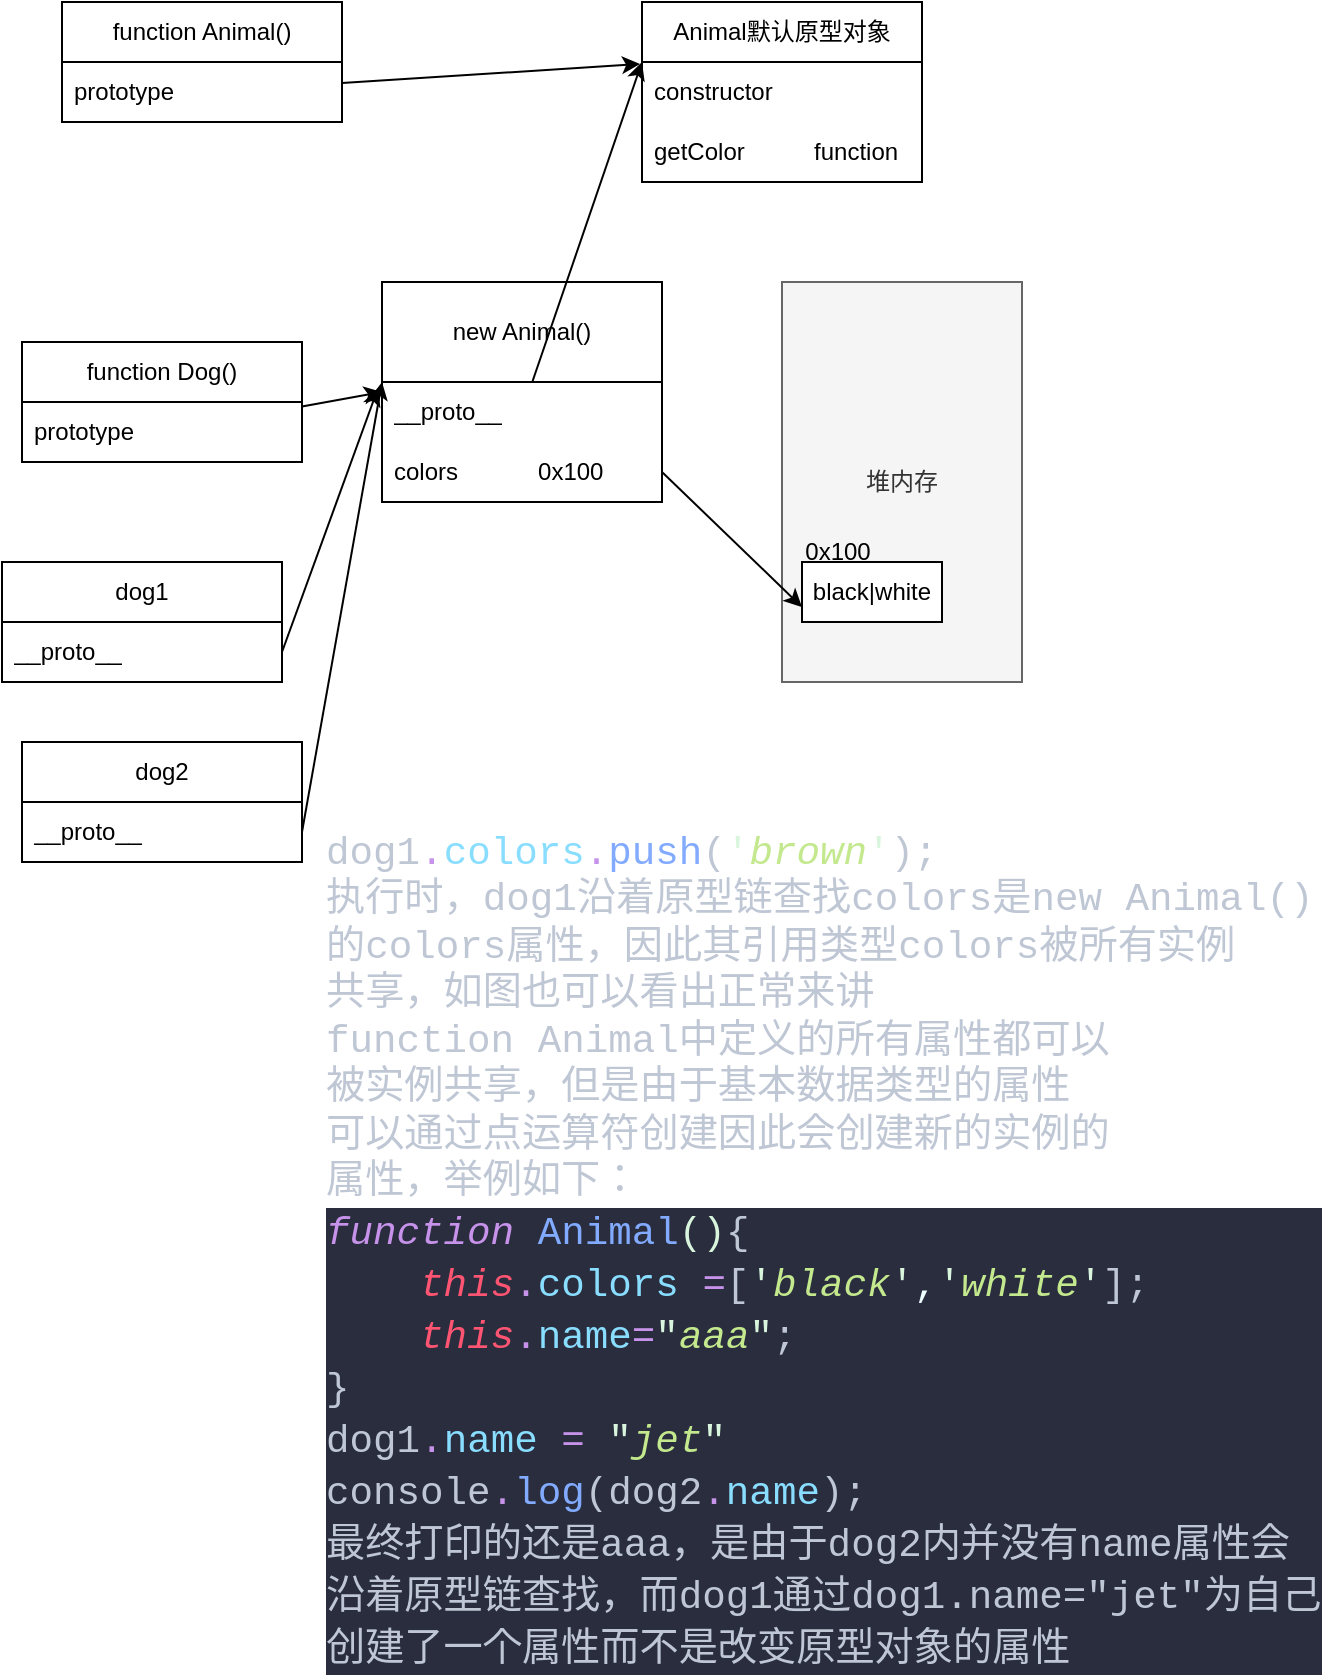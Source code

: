 <mxfile>
    <diagram id="zWHLXcJhT3XU6GD_bitl" name="第 1 页">
        <mxGraphModel dx="680" dy="339" grid="1" gridSize="10" guides="1" tooltips="1" connect="1" arrows="1" fold="1" page="1" pageScale="1" pageWidth="827" pageHeight="1169" math="0" shadow="0">
            <root>
                <mxCell id="0"/>
                <mxCell id="1" parent="0"/>
                <mxCell id="16" value="function Animal()" style="swimlane;fontStyle=0;childLayout=stackLayout;horizontal=1;startSize=30;horizontalStack=0;resizeParent=1;resizeParentMax=0;resizeLast=0;collapsible=1;marginBottom=0;whiteSpace=wrap;html=1;" parent="1" vertex="1">
                    <mxGeometry x="70" y="100" width="140" height="60" as="geometry"/>
                </mxCell>
                <mxCell id="18" value="prototype" style="text;strokeColor=none;fillColor=none;align=left;verticalAlign=middle;spacingLeft=4;spacingRight=4;overflow=hidden;points=[[0,0.5],[1,0.5]];portConstraint=eastwest;rotatable=0;whiteSpace=wrap;html=1;" parent="16" vertex="1">
                    <mxGeometry y="30" width="140" height="30" as="geometry"/>
                </mxCell>
                <mxCell id="24" value="Animal默认原型对象" style="swimlane;fontStyle=0;childLayout=stackLayout;horizontal=1;startSize=30;horizontalStack=0;resizeParent=1;resizeParentMax=0;resizeLast=0;collapsible=1;marginBottom=0;whiteSpace=wrap;html=1;" parent="1" vertex="1">
                    <mxGeometry x="360" y="100" width="140" height="90" as="geometry"/>
                </mxCell>
                <mxCell id="27" value="constructor&amp;nbsp;" style="text;strokeColor=none;fillColor=none;align=left;verticalAlign=middle;spacingLeft=4;spacingRight=4;overflow=hidden;points=[[0,0.5],[1,0.5]];portConstraint=eastwest;rotatable=0;whiteSpace=wrap;html=1;" parent="24" vertex="1">
                    <mxGeometry y="30" width="140" height="30" as="geometry"/>
                </mxCell>
                <mxCell id="29" value="getColor&amp;nbsp;&lt;span style=&quot;white-space: pre;&quot;&gt;&#x9;&lt;/span&gt;&lt;span style=&quot;white-space: pre;&quot;&gt;&#x9;&lt;/span&gt;function" style="text;strokeColor=none;fillColor=none;align=left;verticalAlign=middle;spacingLeft=4;spacingRight=4;overflow=hidden;points=[[0,0.5],[1,0.5]];portConstraint=eastwest;rotatable=0;whiteSpace=wrap;html=1;" parent="24" vertex="1">
                    <mxGeometry y="60" width="140" height="30" as="geometry"/>
                </mxCell>
                <mxCell id="31" style="edgeStyle=none;html=1;entryX=-0.007;entryY=0.033;entryDx=0;entryDy=0;entryPerimeter=0;" parent="1" source="18" target="27" edge="1">
                    <mxGeometry relative="1" as="geometry"/>
                </mxCell>
                <mxCell id="32" value="function Dog()" style="swimlane;fontStyle=0;childLayout=stackLayout;horizontal=1;startSize=30;horizontalStack=0;resizeParent=1;resizeParentMax=0;resizeLast=0;collapsible=1;marginBottom=0;whiteSpace=wrap;html=1;" parent="1" vertex="1">
                    <mxGeometry x="50" y="270" width="140" height="60" as="geometry">
                        <mxRectangle x="50" y="270" width="120" height="30" as="alternateBounds"/>
                    </mxGeometry>
                </mxCell>
                <mxCell id="33" value="prototype" style="text;strokeColor=none;fillColor=none;align=left;verticalAlign=middle;spacingLeft=4;spacingRight=4;overflow=hidden;points=[[0,0.5],[1,0.5]];portConstraint=eastwest;rotatable=0;whiteSpace=wrap;html=1;" parent="32" vertex="1">
                    <mxGeometry y="30" width="140" height="30" as="geometry"/>
                </mxCell>
                <mxCell id="39" value="new Animal()" style="swimlane;fontStyle=0;childLayout=stackLayout;horizontal=1;startSize=50;horizontalStack=0;resizeParent=1;resizeParentMax=0;resizeLast=0;collapsible=1;marginBottom=0;whiteSpace=wrap;html=1;" parent="1" vertex="1">
                    <mxGeometry x="230" y="240" width="140" height="110" as="geometry"/>
                </mxCell>
                <mxCell id="50" style="edgeStyle=none;html=1;" parent="39" source="40" edge="1">
                    <mxGeometry relative="1" as="geometry">
                        <mxPoint x="130" y="-110" as="targetPoint"/>
                    </mxGeometry>
                </mxCell>
                <mxCell id="40" value="__proto__" style="text;strokeColor=none;fillColor=none;align=left;verticalAlign=middle;spacingLeft=4;spacingRight=4;overflow=hidden;points=[[0,0.5],[1,0.5]];portConstraint=eastwest;rotatable=0;whiteSpace=wrap;html=1;" parent="39" vertex="1">
                    <mxGeometry y="50" width="140" height="30" as="geometry"/>
                </mxCell>
                <mxCell id="43" value="colors&amp;nbsp; &amp;nbsp; &amp;nbsp; &amp;nbsp; &amp;nbsp; &amp;nbsp; 0x100" style="text;strokeColor=none;fillColor=none;align=left;verticalAlign=middle;spacingLeft=4;spacingRight=4;overflow=hidden;points=[[0,0.5],[1,0.5]];portConstraint=eastwest;rotatable=0;whiteSpace=wrap;html=1;" parent="39" vertex="1">
                    <mxGeometry y="80" width="140" height="30" as="geometry"/>
                </mxCell>
                <mxCell id="44" value="堆内存" style="rounded=0;whiteSpace=wrap;html=1;fillColor=#f5f5f5;fontColor=#333333;strokeColor=#666666;" parent="1" vertex="1">
                    <mxGeometry x="430" y="240" width="120" height="200" as="geometry"/>
                </mxCell>
                <mxCell id="45" value="black|white" style="rounded=0;whiteSpace=wrap;html=1;" parent="1" vertex="1">
                    <mxGeometry x="440" y="380" width="70" height="30" as="geometry"/>
                </mxCell>
                <mxCell id="48" value="0x100" style="text;html=1;align=center;verticalAlign=middle;whiteSpace=wrap;rounded=0;" parent="1" vertex="1">
                    <mxGeometry x="440" y="370" width="36" height="10" as="geometry"/>
                </mxCell>
                <mxCell id="49" style="edgeStyle=none;html=1;exitX=1;exitY=0.5;exitDx=0;exitDy=0;entryX=0;entryY=0.75;entryDx=0;entryDy=0;" parent="1" source="43" target="45" edge="1">
                    <mxGeometry relative="1" as="geometry"/>
                </mxCell>
                <mxCell id="51" style="edgeStyle=none;html=1;entryX=0;entryY=0.5;entryDx=0;entryDy=0;" parent="1" source="33" target="39" edge="1">
                    <mxGeometry relative="1" as="geometry"/>
                </mxCell>
                <mxCell id="53" value="dog1" style="swimlane;fontStyle=0;childLayout=stackLayout;horizontal=1;startSize=30;horizontalStack=0;resizeParent=1;resizeParentMax=0;resizeLast=0;collapsible=1;marginBottom=0;whiteSpace=wrap;html=1;" parent="1" vertex="1">
                    <mxGeometry x="40" y="380" width="140" height="60" as="geometry"/>
                </mxCell>
                <mxCell id="54" value="__proto__" style="text;strokeColor=none;fillColor=none;align=left;verticalAlign=middle;spacingLeft=4;spacingRight=4;overflow=hidden;points=[[0,0.5],[1,0.5]];portConstraint=eastwest;rotatable=0;whiteSpace=wrap;html=1;" parent="53" vertex="1">
                    <mxGeometry y="30" width="140" height="30" as="geometry"/>
                </mxCell>
                <mxCell id="57" style="edgeStyle=none;html=1;exitX=1;exitY=0.5;exitDx=0;exitDy=0;entryX=-0.014;entryY=0.1;entryDx=0;entryDy=0;entryPerimeter=0;" parent="1" source="54" target="40" edge="1">
                    <mxGeometry relative="1" as="geometry"/>
                </mxCell>
                <mxCell id="59" value="dog2" style="swimlane;fontStyle=0;childLayout=stackLayout;horizontal=1;startSize=30;horizontalStack=0;resizeParent=1;resizeParentMax=0;resizeLast=0;collapsible=1;marginBottom=0;whiteSpace=wrap;html=1;" parent="1" vertex="1">
                    <mxGeometry x="50" y="470" width="140" height="60" as="geometry"/>
                </mxCell>
                <mxCell id="63" style="edgeStyle=none;html=1;exitX=1;exitY=0.5;exitDx=0;exitDy=0;" parent="59" source="60" edge="1">
                    <mxGeometry relative="1" as="geometry">
                        <mxPoint x="180" y="-180" as="targetPoint"/>
                    </mxGeometry>
                </mxCell>
                <mxCell id="60" value="__proto__" style="text;strokeColor=none;fillColor=none;align=left;verticalAlign=middle;spacingLeft=4;spacingRight=4;overflow=hidden;points=[[0,0.5],[1,0.5]];portConstraint=eastwest;rotatable=0;whiteSpace=wrap;html=1;" parent="59" vertex="1">
                    <mxGeometry y="30" width="140" height="30" as="geometry"/>
                </mxCell>
                <mxCell id="67" value="&lt;span style=&quot;color: rgb(191, 199, 213); font-family: Consolas, &amp;quot;Courier New&amp;quot;, monospace; font-size: 19.6px; white-space: pre;&quot;&gt;dog1&lt;/span&gt;&lt;span style=&quot;font-family: Consolas, &amp;quot;Courier New&amp;quot;, monospace; font-size: 19.6px; white-space: pre; color: rgb(199, 146, 234);&quot;&gt;.&lt;/span&gt;&lt;span style=&quot;font-family: Consolas, &amp;quot;Courier New&amp;quot;, monospace; font-size: 19.6px; white-space: pre; color: rgb(137, 221, 255);&quot;&gt;colors&lt;/span&gt;&lt;span style=&quot;font-family: Consolas, &amp;quot;Courier New&amp;quot;, monospace; font-size: 19.6px; white-space: pre; color: rgb(199, 146, 234);&quot;&gt;.&lt;/span&gt;&lt;span style=&quot;font-family: Consolas, &amp;quot;Courier New&amp;quot;, monospace; font-size: 19.6px; white-space: pre; color: rgb(130, 170, 255);&quot;&gt;push&lt;/span&gt;&lt;span style=&quot;color: rgb(191, 199, 213); font-family: Consolas, &amp;quot;Courier New&amp;quot;, monospace; font-size: 19.6px; white-space: pre;&quot;&gt;(&lt;/span&gt;&lt;span style=&quot;font-family: Consolas, &amp;quot;Courier New&amp;quot;, monospace; font-size: 19.6px; white-space: pre; color: rgb(217, 245, 221);&quot;&gt;&#39;&lt;/span&gt;&lt;span style=&quot;font-family: Consolas, &amp;quot;Courier New&amp;quot;, monospace; font-size: 19.6px; white-space: pre; color: rgb(195, 232, 141); font-style: italic;&quot;&gt;brown&lt;/span&gt;&lt;span style=&quot;font-family: Consolas, &amp;quot;Courier New&amp;quot;, monospace; font-size: 19.6px; white-space: pre; color: rgb(217, 245, 221);&quot;&gt;&#39;&lt;/span&gt;&lt;span style=&quot;color: rgb(191, 199, 213); font-family: Consolas, &amp;quot;Courier New&amp;quot;, monospace; font-size: 19.6px; white-space: pre;&quot;&gt;);&lt;/span&gt;&lt;div&gt;&lt;font face=&quot;Consolas, Courier New, monospace&quot; color=&quot;#bfc7d5&quot;&gt;&lt;span style=&quot;font-size: 19.6px; white-space: pre;&quot;&gt;执行时，dog1沿着原型链查找colors是new Animal()&lt;/span&gt;&lt;/font&gt;&lt;/div&gt;&lt;div&gt;&lt;font face=&quot;Consolas, Courier New, monospace&quot; color=&quot;#bfc7d5&quot;&gt;&lt;span style=&quot;font-size: 19.6px; white-space: pre;&quot;&gt;的colors属性，因此其引用类型colors被所有实例&lt;/span&gt;&lt;/font&gt;&lt;/div&gt;&lt;div&gt;&lt;font face=&quot;Consolas, Courier New, monospace&quot; color=&quot;#bfc7d5&quot;&gt;&lt;span style=&quot;font-size: 19.6px; white-space: pre;&quot;&gt;共享，如图也可以看出正常来讲&lt;/span&gt;&lt;/font&gt;&lt;/div&gt;&lt;div&gt;&lt;font face=&quot;Consolas, Courier New, monospace&quot; color=&quot;#bfc7d5&quot;&gt;&lt;span style=&quot;font-size: 19.6px; white-space: pre;&quot;&gt;function Animal中定义的所有属性都可以&lt;/span&gt;&lt;/font&gt;&lt;/div&gt;&lt;div&gt;&lt;font face=&quot;Consolas, Courier New, monospace&quot; color=&quot;#bfc7d5&quot;&gt;&lt;span style=&quot;font-size: 19.6px; white-space: pre;&quot;&gt;被实例共享，但是由于基本数据类型的属性&lt;/span&gt;&lt;/font&gt;&lt;/div&gt;&lt;div&gt;&lt;font face=&quot;Consolas, Courier New, monospace&quot; color=&quot;#bfc7d5&quot;&gt;&lt;span style=&quot;font-size: 19.6px; white-space: pre;&quot;&gt;可以通过点运算符创建因此会创建新的实例的&lt;/span&gt;&lt;/font&gt;&lt;/div&gt;&lt;div&gt;&lt;font face=&quot;Consolas, Courier New, monospace&quot; color=&quot;#bfc7d5&quot;&gt;&lt;span style=&quot;font-size: 19.6px; white-space: pre;&quot;&gt;属性，举例如下：&lt;/span&gt;&lt;/font&gt;&lt;/div&gt;&lt;div&gt;&lt;font face=&quot;Consolas, Courier New, monospace&quot; color=&quot;#bfc7d5&quot;&gt;&lt;div style=&quot;color: rgb(191, 199, 213); background-color: rgb(41, 45, 62); font-size: 19.6px; line-height: 26px; white-space: pre;&quot;&gt;&lt;div&gt;&lt;span style=&quot;color: rgb(199, 146, 234); font-style: italic;&quot;&gt;function&lt;/span&gt;&lt;span style=&quot;color: rgb(191, 199, 213);&quot;&gt; &lt;/span&gt;&lt;span style=&quot;color: rgb(130, 170, 255);&quot;&gt;Animal&lt;/span&gt;&lt;span style=&quot;color: rgb(217, 245, 221);&quot;&gt;()&lt;/span&gt;&lt;span style=&quot;color: rgb(191, 199, 213);&quot;&gt;{&lt;/span&gt;&lt;/div&gt;&lt;div&gt;&lt;span style=&quot;color: rgb(191, 199, 213);&quot;&gt;&amp;nbsp; &amp;nbsp; &lt;/span&gt;&lt;span style=&quot;color: rgb(255, 85, 114); font-style: italic;&quot;&gt;this&lt;/span&gt;&lt;span style=&quot;color: rgb(199, 146, 234);&quot;&gt;.&lt;/span&gt;&lt;span style=&quot;color: rgb(137, 221, 255);&quot;&gt;colors&lt;/span&gt;&lt;span style=&quot;color: rgb(191, 199, 213);&quot;&gt; &lt;/span&gt;&lt;span style=&quot;color: rgb(199, 146, 234);&quot;&gt;=&lt;/span&gt;&lt;span style=&quot;color: rgb(191, 199, 213);&quot;&gt;[&lt;/span&gt;&lt;span style=&quot;color: rgb(217, 245, 221);&quot;&gt;&#39;&lt;/span&gt;&lt;span style=&quot;color: rgb(195, 232, 141); font-style: italic;&quot;&gt;black&lt;/span&gt;&lt;span style=&quot;color: rgb(217, 245, 221);&quot;&gt;&#39;&lt;/span&gt;&lt;span style=&quot;color: rgb(238, 255, 255);&quot;&gt;,&lt;/span&gt;&lt;span style=&quot;color: rgb(217, 245, 221);&quot;&gt;&#39;&lt;/span&gt;&lt;span style=&quot;color: rgb(195, 232, 141); font-style: italic;&quot;&gt;white&lt;/span&gt;&lt;span style=&quot;color: rgb(217, 245, 221);&quot;&gt;&#39;&lt;/span&gt;&lt;span style=&quot;color: rgb(191, 199, 213);&quot;&gt;];&lt;/span&gt;&lt;/div&gt;&lt;div&gt;&lt;span style=&quot;color: rgb(191, 199, 213);&quot;&gt;&amp;nbsp; &amp;nbsp; &lt;/span&gt;&lt;span style=&quot;color: rgb(255, 85, 114); font-style: italic;&quot;&gt;this&lt;/span&gt;&lt;span style=&quot;color: rgb(199, 146, 234);&quot;&gt;.&lt;/span&gt;&lt;span style=&quot;color: rgb(137, 221, 255);&quot;&gt;name&lt;/span&gt;&lt;span style=&quot;color: rgb(199, 146, 234);&quot;&gt;=&lt;/span&gt;&lt;span style=&quot;color: rgb(217, 245, 221);&quot;&gt;&quot;&lt;/span&gt;&lt;span style=&quot;color: rgb(195, 232, 141); font-style: italic;&quot;&gt;aaa&lt;/span&gt;&lt;span style=&quot;color: rgb(217, 245, 221);&quot;&gt;&quot;&lt;/span&gt;&lt;span style=&quot;color: rgb(191, 199, 213);&quot;&gt;;&lt;/span&gt;&lt;/div&gt;&lt;div&gt;&lt;span style=&quot;color: rgb(191, 199, 213);&quot;&gt;}&lt;/span&gt;&lt;/div&gt;&lt;div&gt;&lt;span style=&quot;color: rgb(191, 199, 213);&quot;&gt;dog1&lt;span style=&quot;color: rgb(199, 146, 234);&quot;&gt;.&lt;/span&gt;&lt;span style=&quot;color: rgb(137, 221, 255);&quot;&gt;name&lt;/span&gt; &lt;span style=&quot;color: rgb(199, 146, 234);&quot;&gt;=&lt;/span&gt; &lt;span style=&quot;color: rgb(217, 245, 221);&quot;&gt;&quot;&lt;/span&gt;&lt;span style=&quot;color: rgb(195, 232, 141); font-style: italic;&quot;&gt;jet&lt;/span&gt;&lt;span style=&quot;color: rgb(217, 245, 221);&quot;&gt;&quot;&lt;/span&gt;&lt;/span&gt;&lt;/div&gt;&lt;div&gt;&lt;div style=&quot;color: rgb(191, 199, 213); font-size: 19.6px; line-height: 26px;&quot;&gt;&lt;span style=&quot;color: #bfc7d5;&quot;&gt;console&lt;/span&gt;&lt;span style=&quot;color: #c792ea;&quot;&gt;.&lt;/span&gt;&lt;span style=&quot;color: #82aaff;&quot;&gt;log&lt;/span&gt;&lt;span style=&quot;color: #bfc7d5;&quot;&gt;(dog2&lt;/span&gt;&lt;span style=&quot;color: #c792ea;&quot;&gt;.&lt;/span&gt;&lt;span style=&quot;color: #89ddff;&quot;&gt;name&lt;/span&gt;&lt;span style=&quot;color: #bfc7d5;&quot;&gt;);&lt;/span&gt;&lt;/div&gt;&lt;/div&gt;&lt;div style=&quot;color: rgb(191, 199, 213); font-size: 19.6px; line-height: 26px;&quot;&gt;最终打印的还是aaa，是由于dog2内并没有name属性会&lt;/div&gt;&lt;div style=&quot;color: rgb(191, 199, 213); font-size: 19.6px; line-height: 26px;&quot;&gt;沿着原型链查找，而dog1通过dog1.name=&quot;jet&quot;为自己&lt;/div&gt;&lt;div style=&quot;color: rgb(191, 199, 213); font-size: 19.6px; line-height: 26px;&quot;&gt;创建了一个属性而不是改变原型对象的属性&lt;/div&gt;&lt;/div&gt;&lt;/font&gt;&lt;/div&gt;" style="text;html=1;align=left;verticalAlign=middle;whiteSpace=wrap;rounded=0;" parent="1" vertex="1">
                    <mxGeometry x="200" y="710" width="60" height="30" as="geometry"/>
                </mxCell>
            </root>
        </mxGraphModel>
    </diagram>
</mxfile>